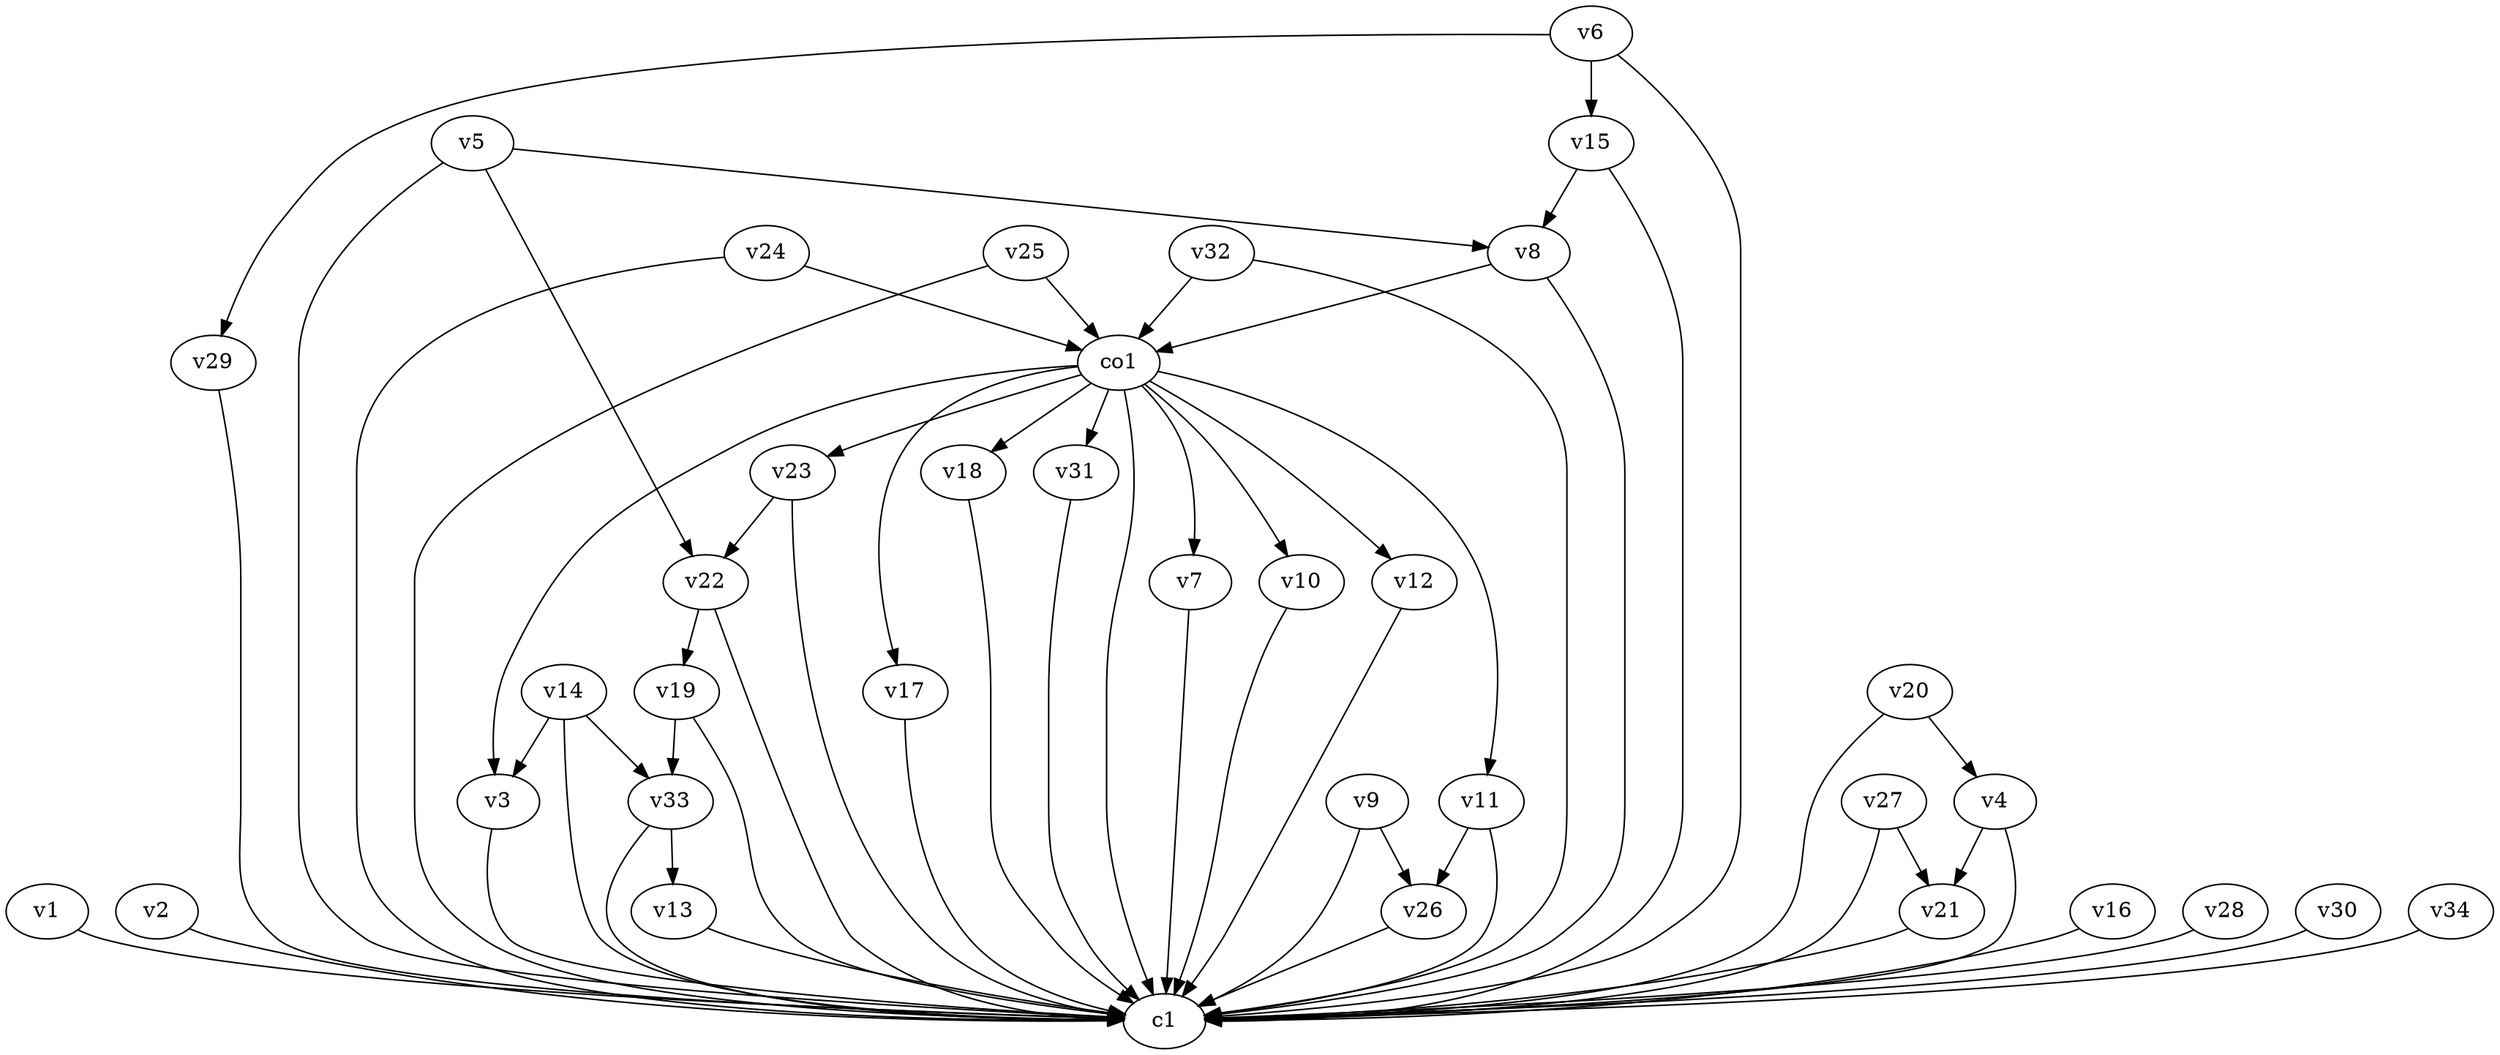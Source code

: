 strict digraph  {
c1;
v1;
v2;
v3;
v4;
v5;
v6;
v7;
v8;
v9;
v10;
v11;
v12;
v13;
v14;
v15;
v16;
v17;
v18;
v19;
v20;
v21;
v22;
v23;
v24;
v25;
v26;
v27;
v28;
v29;
v30;
v31;
v32;
v33;
v34;
co1;
v1 -> c1  [weight=1];
v2 -> c1  [weight=1];
v3 -> c1  [weight=1];
v4 -> c1  [weight=1];
v4 -> v21  [weight=1];
v5 -> c1  [weight=1];
v5 -> v22  [weight=1];
v5 -> v8  [weight=1];
v6 -> c1  [weight=1];
v6 -> v15  [weight=1];
v6 -> v29  [weight=1];
v7 -> c1  [weight=1];
v8 -> c1  [weight=1];
v8 -> co1  [weight=1];
v9 -> c1  [weight=1];
v9 -> v26  [weight=1];
v10 -> c1  [weight=1];
v11 -> c1  [weight=1];
v11 -> v26  [weight=1];
v12 -> c1  [weight=1];
v13 -> c1  [weight=1];
v14 -> c1  [weight=1];
v14 -> v3  [weight=1];
v14 -> v33  [weight=1];
v15 -> c1  [weight=1];
v15 -> v8  [weight=1];
v16 -> c1  [weight=1];
v17 -> c1  [weight=1];
v18 -> c1  [weight=1];
v19 -> c1  [weight=1];
v19 -> v33  [weight=1];
v20 -> c1  [weight=1];
v20 -> v4  [weight=1];
v21 -> c1  [weight=1];
v22 -> c1  [weight=1];
v22 -> v19  [weight=1];
v23 -> c1  [weight=1];
v23 -> v22  [weight=1];
v24 -> c1  [weight=1];
v24 -> co1  [weight=1];
v25 -> c1  [weight=1];
v25 -> co1  [weight=1];
v26 -> c1  [weight=1];
v27 -> c1  [weight=1];
v27 -> v21  [weight=1];
v28 -> c1  [weight=1];
v29 -> c1  [weight=1];
v30 -> c1  [weight=1];
v31 -> c1  [weight=1];
v32 -> c1  [weight=1];
v32 -> co1  [weight=1];
v33 -> c1  [weight=1];
v33 -> v13  [weight=1];
v34 -> c1  [weight=1];
co1 -> c1  [weight=1];
co1 -> v23  [weight=1];
co1 -> v10  [weight=1];
co1 -> v11  [weight=1];
co1 -> v18  [weight=1];
co1 -> v17  [weight=1];
co1 -> v31  [weight=1];
co1 -> v7  [weight=1];
co1 -> v12  [weight=1];
co1 -> v3  [weight=1];
}
